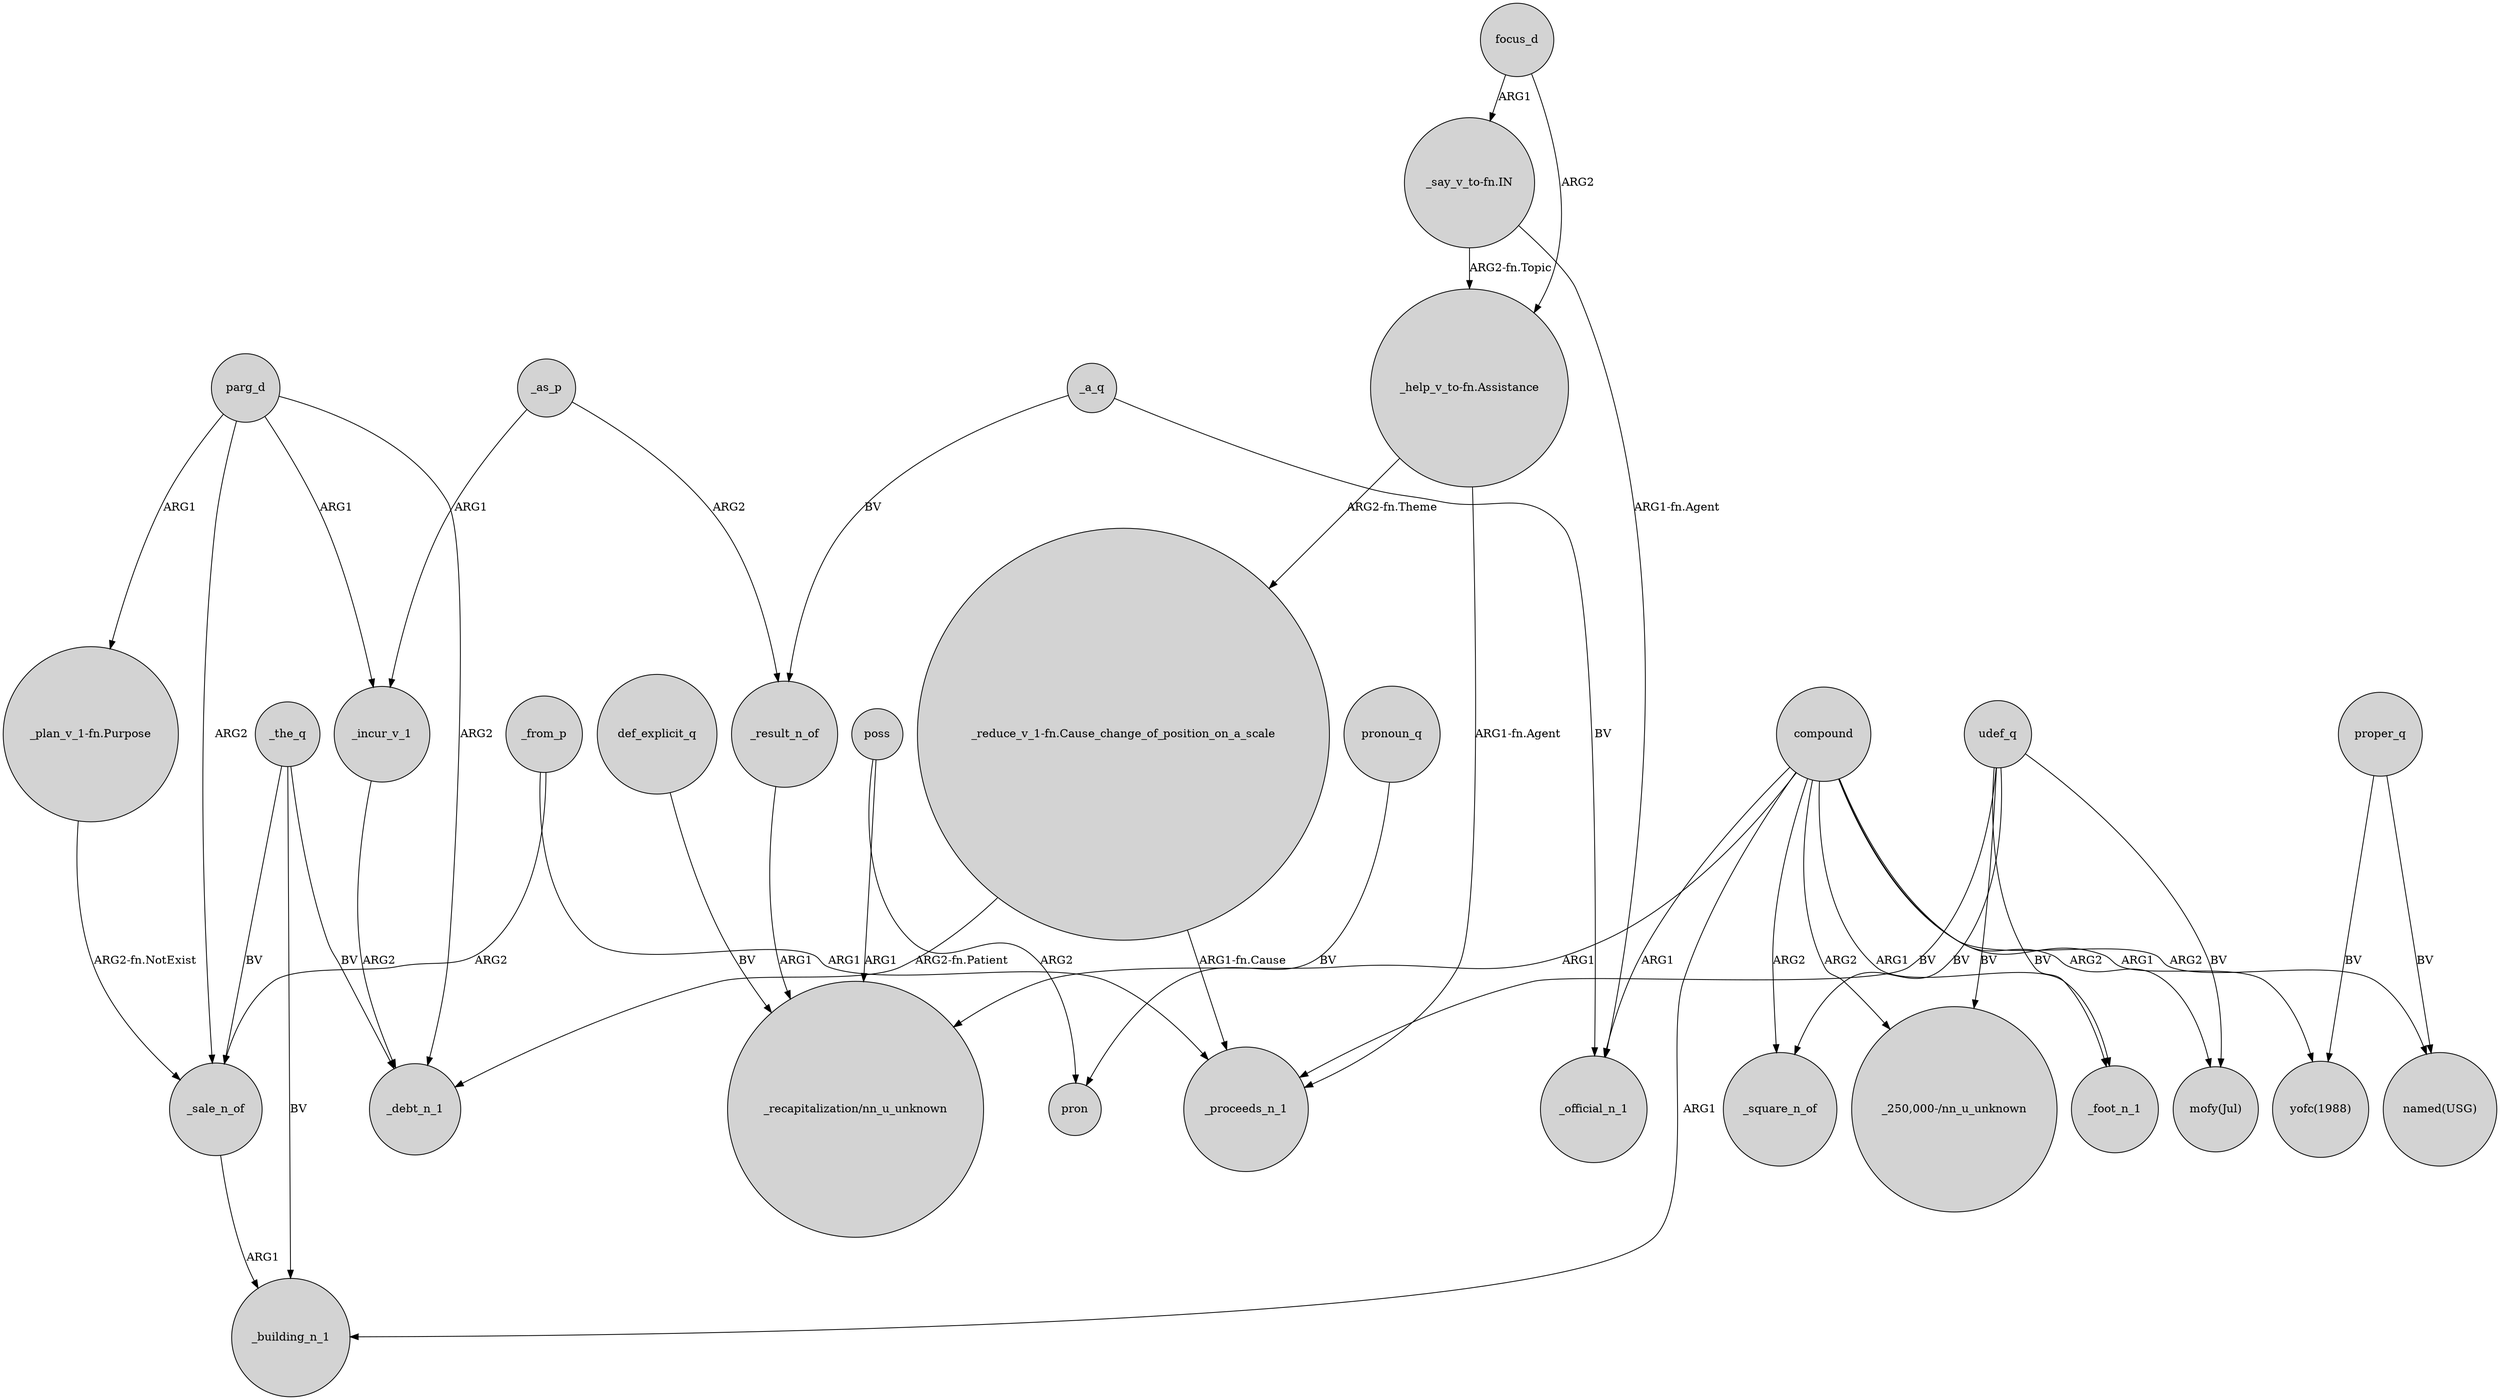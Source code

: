 digraph {
	node [shape=circle style=filled]
	focus_d -> "_help_v_to-fn.Assistance" [label=ARG2]
	"_plan_v_1-fn.Purpose" -> _sale_n_of [label="ARG2-fn.NotExist"]
	poss -> pron [label=ARG2]
	"_help_v_to-fn.Assistance" -> "_reduce_v_1-fn.Cause_change_of_position_on_a_scale" [label="ARG2-fn.Theme"]
	parg_d -> _incur_v_1 [label=ARG1]
	compound -> "_recapitalization/nn_u_unknown" [label=ARG1]
	_sale_n_of -> _building_n_1 [label=ARG1]
	"_say_v_to-fn.IN" -> _official_n_1 [label="ARG1-fn.Agent"]
	compound -> "_250,000-/nn_u_unknown" [label=ARG2]
	_from_p -> _sale_n_of [label=ARG2]
	_incur_v_1 -> _debt_n_1 [label=ARG2]
	udef_q -> "mofy(Jul)" [label=BV]
	_a_q -> _result_n_of [label=BV]
	poss -> "_recapitalization/nn_u_unknown" [label=ARG1]
	compound -> _building_n_1 [label=ARG1]
	compound -> "mofy(Jul)" [label=ARG2]
	pronoun_q -> pron [label=BV]
	compound -> _square_n_of [label=ARG2]
	_as_p -> _result_n_of [label=ARG2]
	udef_q -> _foot_n_1 [label=BV]
	_the_q -> _building_n_1 [label=BV]
	"_reduce_v_1-fn.Cause_change_of_position_on_a_scale" -> _debt_n_1 [label="ARG2-fn.Patient"]
	_the_q -> _sale_n_of [label=BV]
	compound -> "yofc(1988)" [label=ARG1]
	parg_d -> _debt_n_1 [label=ARG2]
	_a_q -> _official_n_1 [label=BV]
	proper_q -> "yofc(1988)" [label=BV]
	parg_d -> _sale_n_of [label=ARG2]
	_from_p -> _proceeds_n_1 [label=ARG1]
	_result_n_of -> "_recapitalization/nn_u_unknown" [label=ARG1]
	proper_q -> "named(USG)" [label=BV]
	compound -> _foot_n_1 [label=ARG1]
	parg_d -> "_plan_v_1-fn.Purpose" [label=ARG1]
	_as_p -> _incur_v_1 [label=ARG1]
	udef_q -> "_250,000-/nn_u_unknown" [label=BV]
	udef_q -> _proceeds_n_1 [label=BV]
	compound -> "named(USG)" [label=ARG2]
	compound -> _official_n_1 [label=ARG1]
	def_explicit_q -> "_recapitalization/nn_u_unknown" [label=BV]
	"_say_v_to-fn.IN" -> "_help_v_to-fn.Assistance" [label="ARG2-fn.Topic"]
	"_reduce_v_1-fn.Cause_change_of_position_on_a_scale" -> _proceeds_n_1 [label="ARG1-fn.Cause"]
	udef_q -> _square_n_of [label=BV]
	_the_q -> _debt_n_1 [label=BV]
	"_help_v_to-fn.Assistance" -> _proceeds_n_1 [label="ARG1-fn.Agent"]
	focus_d -> "_say_v_to-fn.IN" [label=ARG1]
}
